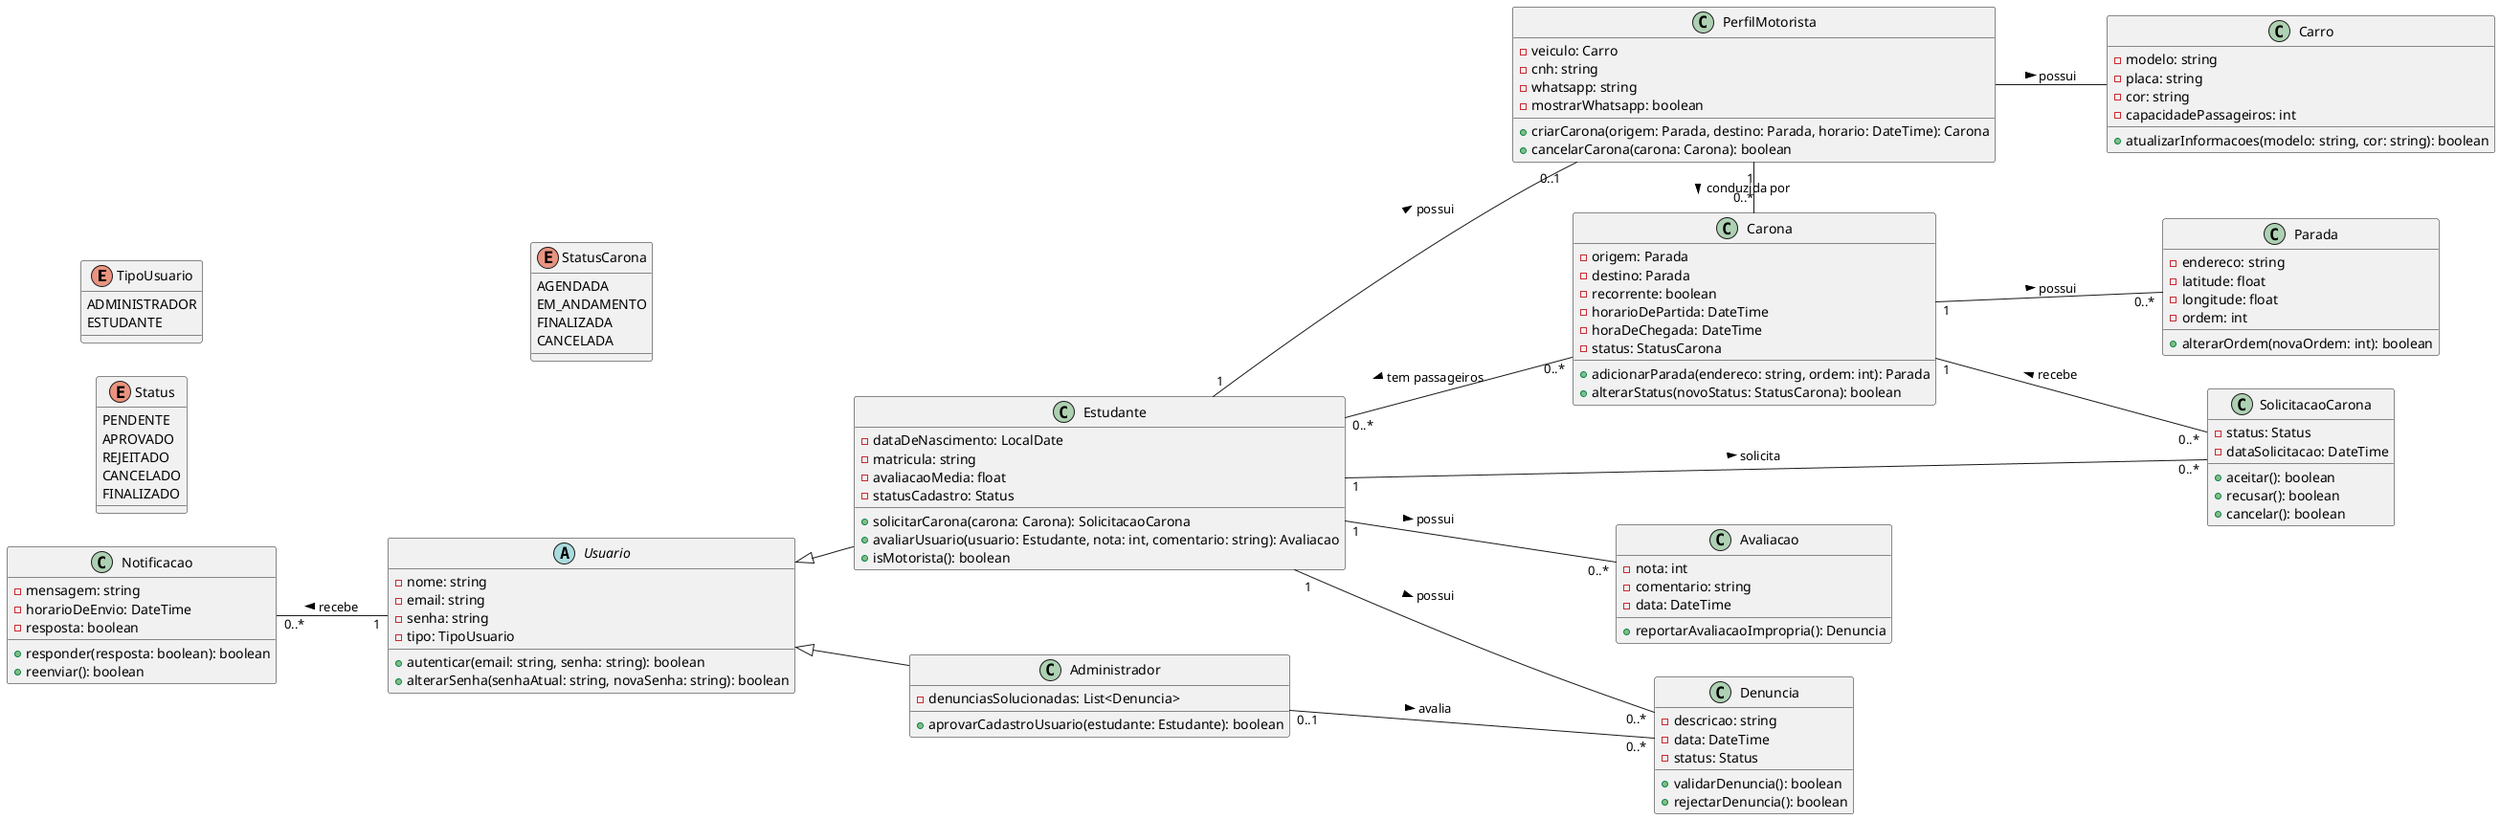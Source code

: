@startuml classes_diagram
left to right direction

' ============ Enumeradores Consolidados ============
enum TipoUsuario {
 ADMINISTRADOR
 ESTUDANTE
}

enum Status {
 PENDENTE
 APROVADO
 REJEITADO
 CANCELADO
 FINALIZADO
}

enum StatusCarona {
 AGENDADA
 EM_ANDAMENTO
 FINALIZADA
 CANCELADA
}

' ============ Entidades ============
abstract class Usuario {
 - nome: string
 - email: string
 - senha: string
 - tipo: TipoUsuario
 + autenticar(email: string, senha: string): boolean
 + alterarSenha(senhaAtual: string, novaSenha: string): boolean
}

class Estudante {
 - dataDeNascimento: LocalDate
 - matricula: string
 - avaliacaoMedia: float
 - statusCadastro: Status
 + solicitarCarona(carona: Carona): SolicitacaoCarona
 + avaliarUsuario(usuario: Estudante, nota: int, comentario: string): Avaliacao
 + isMotorista(): boolean
}

class PerfilMotorista {
 - veiculo: Carro
 - cnh: string
 - whatsapp: string
 - mostrarWhatsapp: boolean
 + criarCarona(origem: Parada, destino: Parada, horario: DateTime): Carona
 + cancelarCarona(carona: Carona): boolean
}

class Administrador {
 - denunciasSolucionadas: List<Denuncia>
 + aprovarCadastroUsuario(estudante: Estudante): boolean
}

class Carro {
 - modelo: string
 - placa: string
 - cor: string
 - capacidadePassageiros: int
 + atualizarInformacoes(modelo: string, cor: string): boolean
}

class Carona {
 - origem: Parada
 - destino: Parada
 - recorrente: boolean
 - horarioDePartida: DateTime
 - horaDeChegada: DateTime
 - status: StatusCarona
 + adicionarParada(endereco: string, ordem: int): Parada
 + alterarStatus(novoStatus: StatusCarona): boolean
}

class SolicitacaoCarona {
 - status: Status
 - dataSolicitacao: DateTime
 + aceitar(): boolean
 + recusar(): boolean
 + cancelar(): boolean
}

class Parada {
 - endereco: string
 - latitude: float
 - longitude: float
 - ordem: int
 + alterarOrdem(novaOrdem: int): boolean
}

class Avaliacao {      
 - nota: int
 - comentario: string
 - data: DateTime
 + reportarAvaliacaoImpropria(): Denuncia
}

class Denuncia {
 - descricao: string
 - data: DateTime
 - status: Status
 + validarDenuncia(): boolean
 + rejectarDenuncia(): boolean
}

class Notificacao {
 - mensagem: string
 - horarioDeEnvio: DateTime
 - resposta: boolean
 + responder(resposta: boolean): boolean
 + reenviar(): boolean
}

' ============ Relacionamentos ============
' Hierarquia de Usuários
Usuario <|-- Estudante
Usuario <|-- Administrador

' Estudante pode ter um perfil de motorista
Estudante "1" -- "0..1" PerfilMotorista : possui >

' Motorista e Carro
PerfilMotorista -- Carro : possui >

' Carona conduzida pelo Motorista
Carona "0..*" -l- "1" PerfilMotorista : < conduzida por

' Solicitação de Carona
Estudante "1" -- "0..*" SolicitacaoCarona : solicita >
Carona "1" -- "0..*" SolicitacaoCarona : < recebe

' Carona e suas Paradas
Carona "1" -d- "0..*" Parada : possui >

' Passageiros participam de caronas (simplificado)
Carona "0..*" -- "0..*" Estudante : tem passageiros >

' Avaliações
Estudante "1" -- "0..*" Avaliacao : possui >

' Denúncias
Estudante "1" -d- "0..*" Denuncia : possui >
Administrador "0..1" -- "0..*" Denuncia : avalia >

' Notificações
Usuario "1" -u- "0..*" Notificacao : recebe >
@enduml